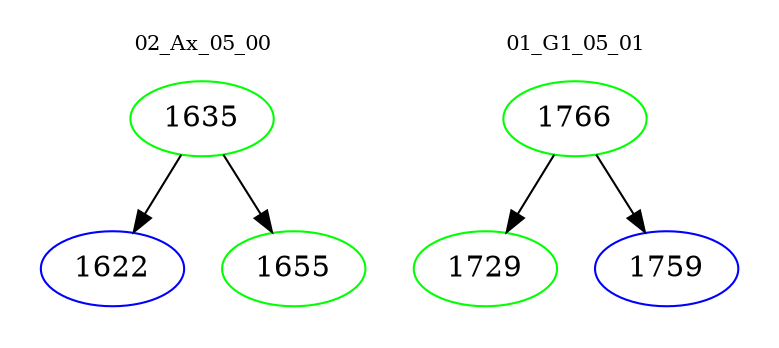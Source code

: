 digraph{
subgraph cluster_0 {
color = white
label = "02_Ax_05_00";
fontsize=10;
T0_1635 [label="1635", color="green"]
T0_1635 -> T0_1622 [color="black"]
T0_1622 [label="1622", color="blue"]
T0_1635 -> T0_1655 [color="black"]
T0_1655 [label="1655", color="green"]
}
subgraph cluster_1 {
color = white
label = "01_G1_05_01";
fontsize=10;
T1_1766 [label="1766", color="green"]
T1_1766 -> T1_1729 [color="black"]
T1_1729 [label="1729", color="green"]
T1_1766 -> T1_1759 [color="black"]
T1_1759 [label="1759", color="blue"]
}
}
